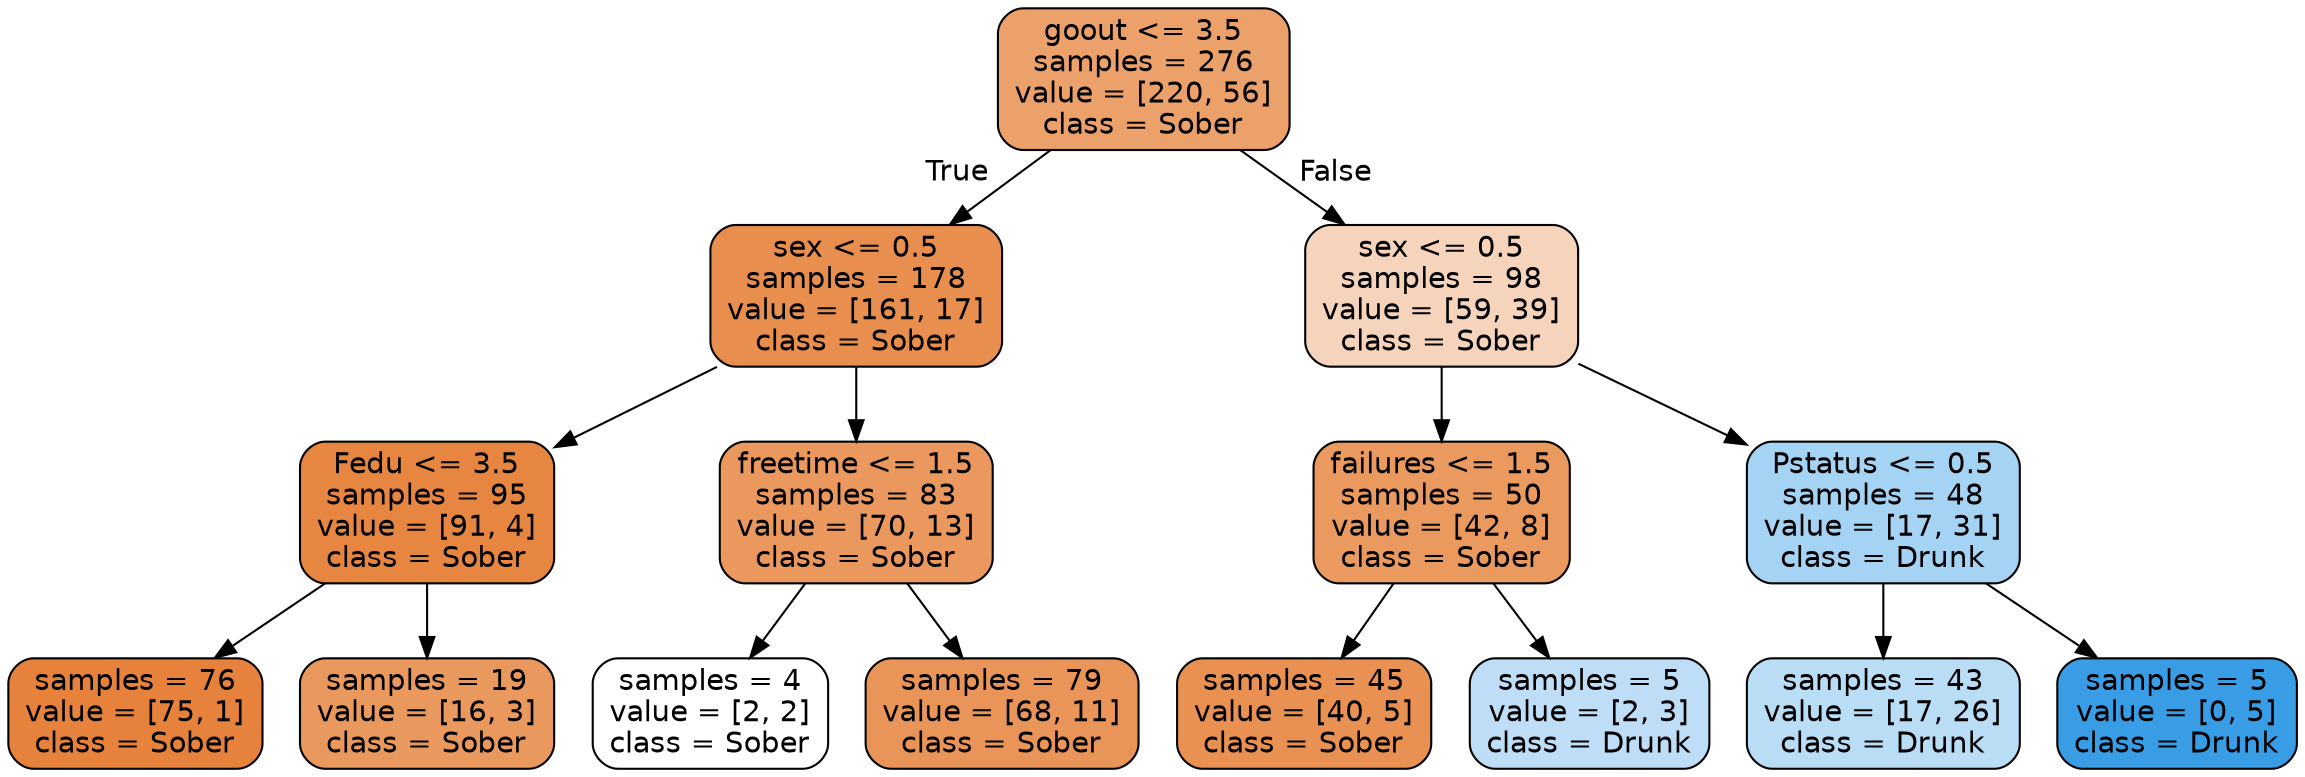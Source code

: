 digraph Tree {
node [shape=box, style="filled, rounded", color="black", fontname=helvetica] ;
edge [fontname=helvetica] ;
0 [label="goout <= 3.5\nsamples = 276\nvalue = [220, 56]\nclass = Sober", fillcolor="#e58139be"] ;
1 [label="sex <= 0.5\nsamples = 178\nvalue = [161, 17]\nclass = Sober", fillcolor="#e58139e4"] ;
0 -> 1 [labeldistance=2.5, labelangle=45, headlabel="True"] ;
2 [label="Fedu <= 3.5\nsamples = 95\nvalue = [91, 4]\nclass = Sober", fillcolor="#e58139f4"] ;
1 -> 2 ;
3 [label="samples = 76\nvalue = [75, 1]\nclass = Sober", fillcolor="#e58139fc"] ;
2 -> 3 ;
4 [label="samples = 19\nvalue = [16, 3]\nclass = Sober", fillcolor="#e58139cf"] ;
2 -> 4 ;
5 [label="freetime <= 1.5\nsamples = 83\nvalue = [70, 13]\nclass = Sober", fillcolor="#e58139d0"] ;
1 -> 5 ;
6 [label="samples = 4\nvalue = [2, 2]\nclass = Sober", fillcolor="#e5813900"] ;
5 -> 6 ;
7 [label="samples = 79\nvalue = [68, 11]\nclass = Sober", fillcolor="#e58139d6"] ;
5 -> 7 ;
8 [label="sex <= 0.5\nsamples = 98\nvalue = [59, 39]\nclass = Sober", fillcolor="#e5813956"] ;
0 -> 8 [labeldistance=2.5, labelangle=-45, headlabel="False"] ;
9 [label="failures <= 1.5\nsamples = 50\nvalue = [42, 8]\nclass = Sober", fillcolor="#e58139ce"] ;
8 -> 9 ;
10 [label="samples = 45\nvalue = [40, 5]\nclass = Sober", fillcolor="#e58139df"] ;
9 -> 10 ;
11 [label="samples = 5\nvalue = [2, 3]\nclass = Drunk", fillcolor="#399de555"] ;
9 -> 11 ;
12 [label="Pstatus <= 0.5\nsamples = 48\nvalue = [17, 31]\nclass = Drunk", fillcolor="#399de573"] ;
8 -> 12 ;
13 [label="samples = 43\nvalue = [17, 26]\nclass = Drunk", fillcolor="#399de558"] ;
12 -> 13 ;
14 [label="samples = 5\nvalue = [0, 5]\nclass = Drunk", fillcolor="#399de5ff"] ;
12 -> 14 ;
}